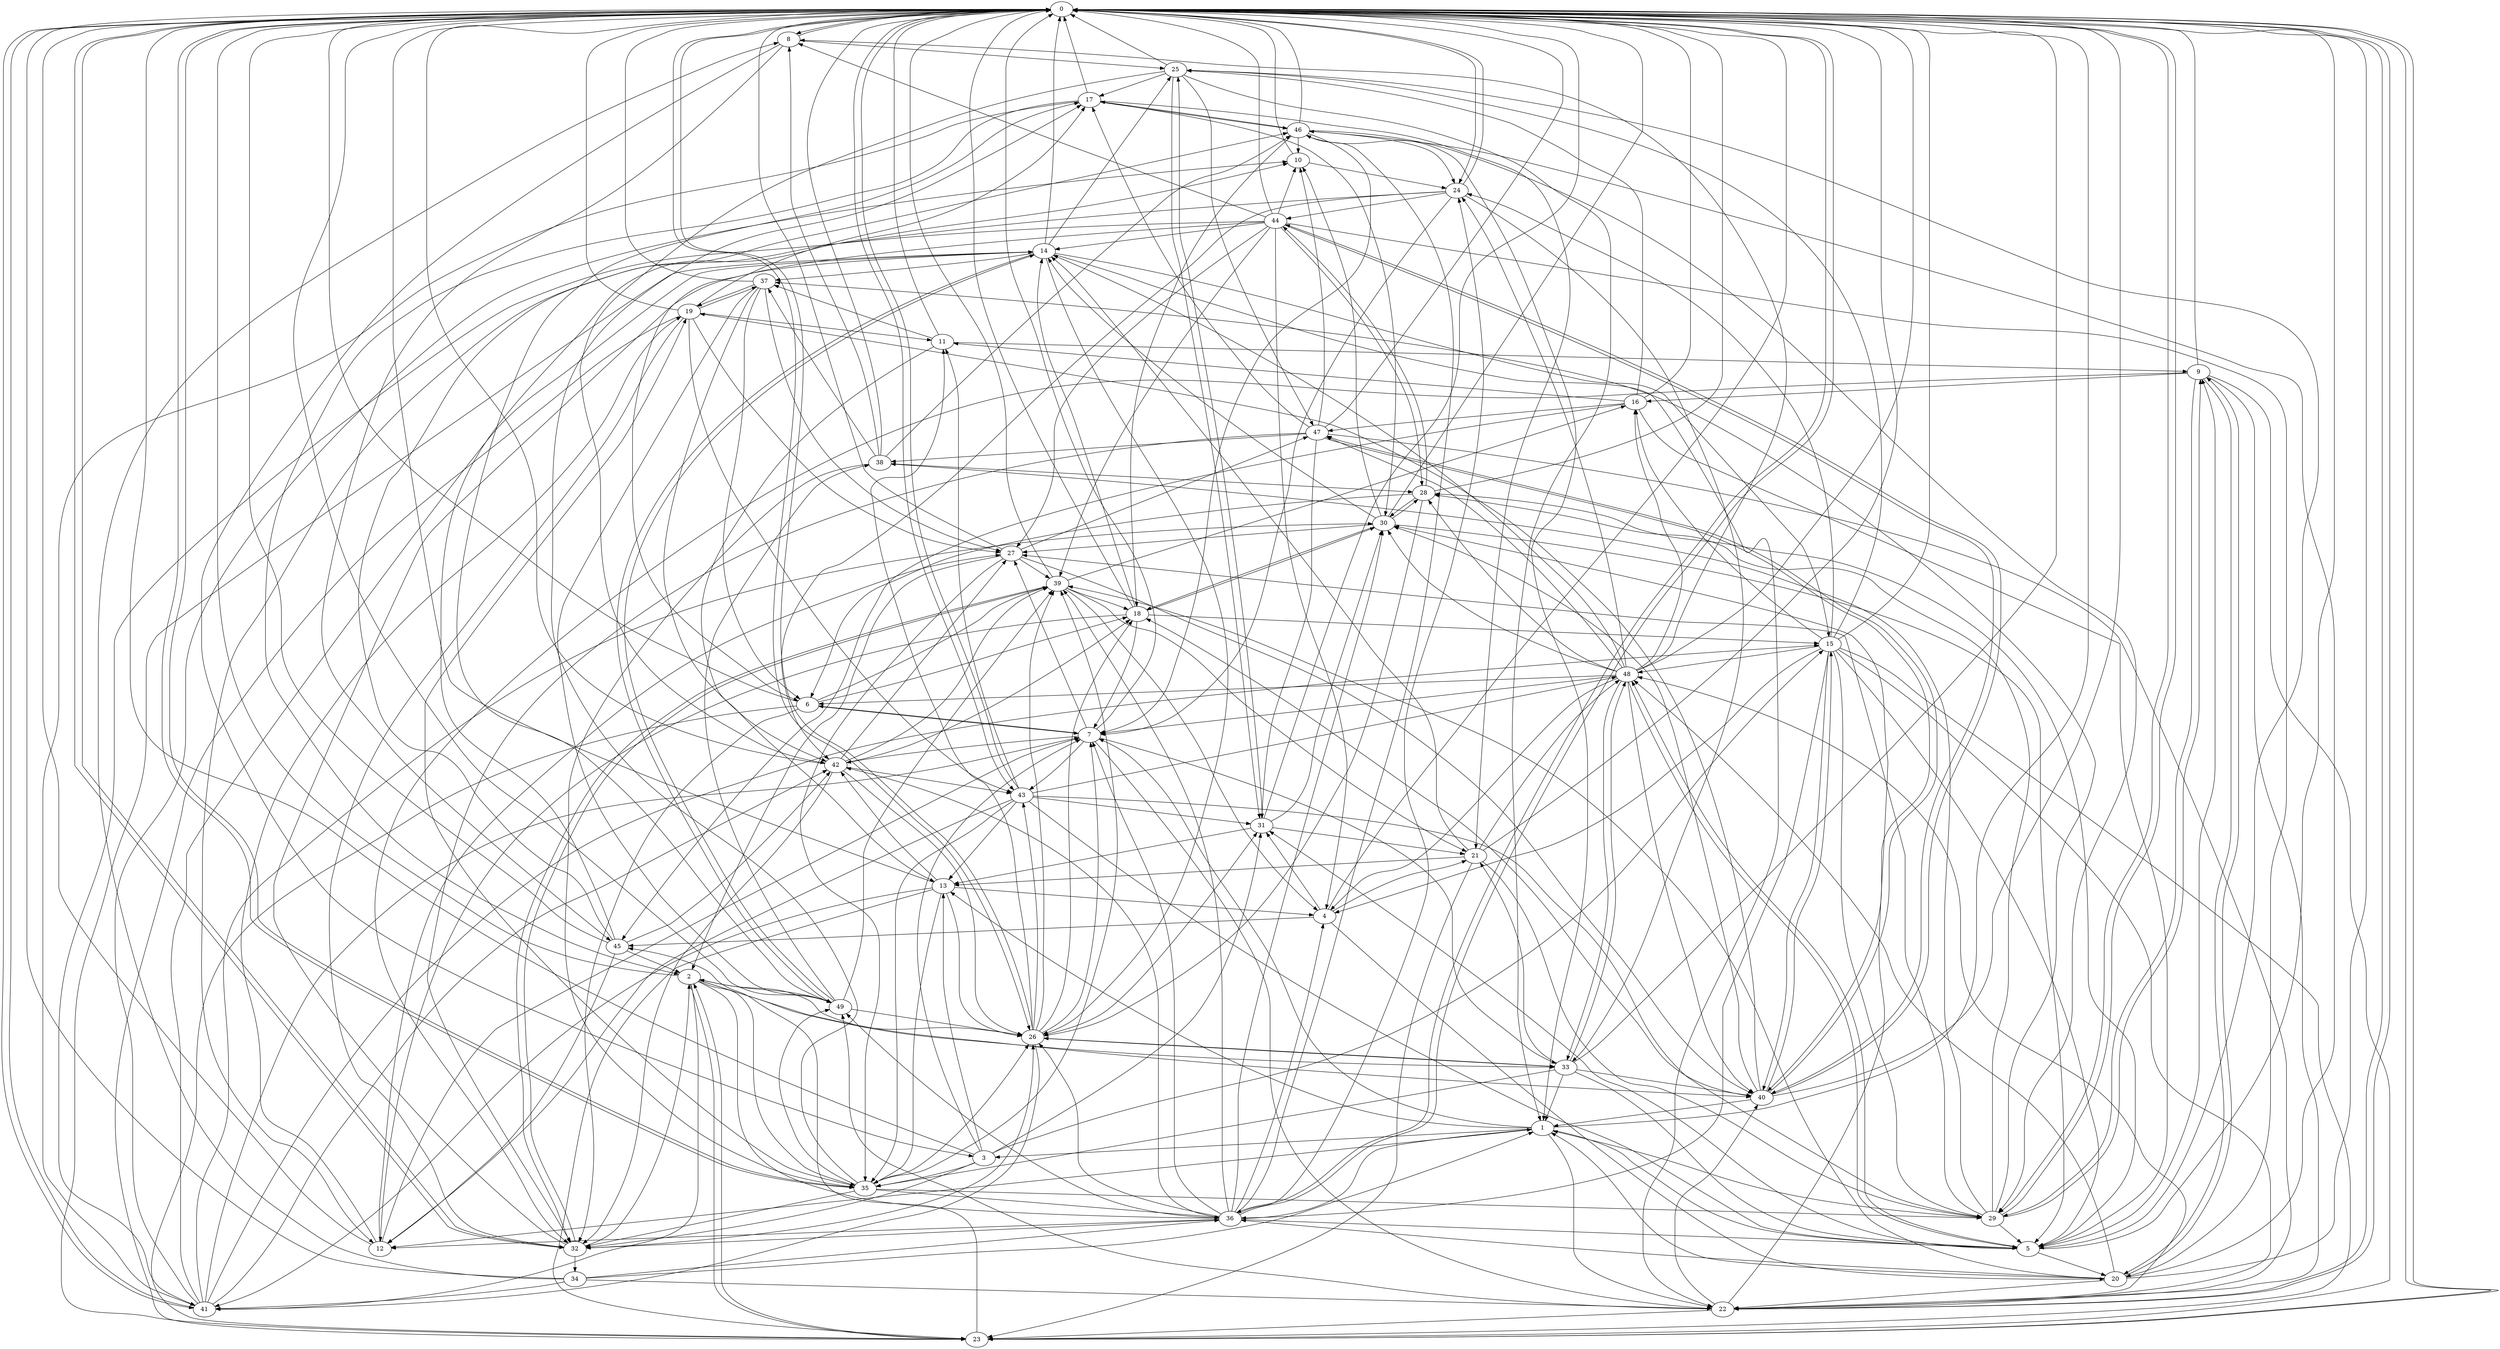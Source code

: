 strict digraph "" {
	0	 [component_delay=3];
	8	 [component_delay=3];
	0 -> 8	 [wire_delay=1];
	22	 [component_delay=3];
	0 -> 22	 [wire_delay=1];
	23	 [component_delay=3];
	0 -> 23	 [wire_delay=1];
	24	 [component_delay=3];
	0 -> 24	 [wire_delay=1];
	26	 [component_delay=3];
	0 -> 26	 [wire_delay=1];
	29	 [component_delay=3];
	0 -> 29	 [wire_delay=1];
	32	 [component_delay=3];
	0 -> 32	 [wire_delay=1];
	35	 [component_delay=3];
	0 -> 35	 [wire_delay=1];
	36	 [component_delay=3];
	0 -> 36	 [wire_delay=1];
	41	 [component_delay=3];
	0 -> 41	 [wire_delay=1];
	43	 [component_delay=3];
	0 -> 43	 [wire_delay=1];
	1	 [component_delay=3];
	1 -> 0	 [wire_delay=1];
	3	 [component_delay=3];
	1 -> 3	 [wire_delay=1];
	5	 [component_delay=3];
	1 -> 5	 [wire_delay=1];
	7	 [component_delay=3];
	1 -> 7	 [wire_delay=1];
	12	 [component_delay=3];
	1 -> 12	 [wire_delay=1];
	13	 [component_delay=3];
	1 -> 13	 [wire_delay=1];
	1 -> 22	 [wire_delay=1];
	2	 [component_delay=3];
	2 -> 0	 [wire_delay=1];
	2 -> 23	 [wire_delay=1];
	33	 [component_delay=3];
	2 -> 33	 [wire_delay=1];
	2 -> 35	 [wire_delay=1];
	2 -> 36	 [wire_delay=1];
	40	 [component_delay=3];
	2 -> 40	 [wire_delay=1];
	2 -> 41	 [wire_delay=1];
	49	 [component_delay=3];
	2 -> 49	 [wire_delay=1];
	3 -> 0	 [wire_delay=1];
	3 -> 7	 [wire_delay=1];
	3 -> 13	 [wire_delay=1];
	15	 [component_delay=3];
	3 -> 15	 [wire_delay=1];
	31	 [component_delay=3];
	3 -> 31	 [wire_delay=1];
	3 -> 32	 [wire_delay=1];
	3 -> 35	 [wire_delay=1];
	4	 [component_delay=3];
	4 -> 0	 [wire_delay=1];
	20	 [component_delay=3];
	4 -> 20	 [wire_delay=1];
	21	 [component_delay=3];
	4 -> 21	 [wire_delay=1];
	4 -> 31	 [wire_delay=1];
	45	 [component_delay=3];
	4 -> 45	 [wire_delay=1];
	5 -> 0	 [wire_delay=1];
	9	 [component_delay=3];
	5 -> 9	 [wire_delay=1];
	5 -> 20	 [wire_delay=1];
	28	 [component_delay=3];
	5 -> 28	 [wire_delay=1];
	5 -> 31	 [wire_delay=1];
	48	 [component_delay=3];
	5 -> 48	 [wire_delay=1];
	6	 [component_delay=3];
	6 -> 0	 [wire_delay=1];
	6 -> 7	 [wire_delay=1];
	18	 [component_delay=3];
	6 -> 18	 [wire_delay=1];
	6 -> 23	 [wire_delay=1];
	6 -> 32	 [wire_delay=1];
	39	 [component_delay=3];
	6 -> 39	 [wire_delay=1];
	7 -> 0	 [wire_delay=1];
	7 -> 6	 [wire_delay=1];
	7 -> 22	 [wire_delay=1];
	27	 [component_delay=3];
	7 -> 27	 [wire_delay=1];
	7 -> 33	 [wire_delay=1];
	42	 [component_delay=3];
	7 -> 42	 [wire_delay=1];
	7 -> 43	 [wire_delay=1];
	8 -> 0	 [wire_delay=1];
	8 -> 3	 [wire_delay=1];
	25	 [component_delay=3];
	8 -> 25	 [wire_delay=1];
	8 -> 45	 [wire_delay=1];
	9 -> 0	 [wire_delay=1];
	16	 [component_delay=3];
	9 -> 16	 [wire_delay=1];
	9 -> 20	 [wire_delay=1];
	9 -> 22	 [wire_delay=1];
	9 -> 23	 [wire_delay=1];
	9 -> 29	 [wire_delay=1];
	9 -> 32	 [wire_delay=1];
	10	 [component_delay=3];
	10 -> 0	 [wire_delay=1];
	10 -> 24	 [wire_delay=1];
	11	 [component_delay=3];
	11 -> 0	 [wire_delay=1];
	11 -> 9	 [wire_delay=1];
	11 -> 13	 [wire_delay=1];
	37	 [component_delay=3];
	11 -> 37	 [wire_delay=1];
	12 -> 0	 [wire_delay=1];
	12 -> 7	 [wire_delay=1];
	19	 [component_delay=3];
	12 -> 19	 [wire_delay=1];
	12 -> 27	 [wire_delay=1];
	13 -> 0	 [wire_delay=1];
	13 -> 4	 [wire_delay=1];
	13 -> 23	 [wire_delay=1];
	13 -> 26	 [wire_delay=1];
	13 -> 35	 [wire_delay=1];
	13 -> 41	 [wire_delay=1];
	13 -> 42	 [wire_delay=1];
	14	 [component_delay=3];
	14 -> 0	 [wire_delay=1];
	14 -> 15	 [wire_delay=1];
	14 -> 22	 [wire_delay=1];
	14 -> 23	 [wire_delay=1];
	14 -> 25	 [wire_delay=1];
	14 -> 26	 [wire_delay=1];
	14 -> 37	 [wire_delay=1];
	14 -> 49	 [wire_delay=1];
	15 -> 0	 [wire_delay=1];
	15 -> 4	 [wire_delay=1];
	15 -> 5	 [wire_delay=1];
	15 -> 16	 [wire_delay=1];
	15 -> 22	 [wire_delay=1];
	15 -> 23	 [wire_delay=1];
	15 -> 24	 [wire_delay=1];
	15 -> 25	 [wire_delay=1];
	15 -> 29	 [wire_delay=1];
	15 -> 36	 [wire_delay=1];
	15 -> 40	 [wire_delay=1];
	15 -> 48	 [wire_delay=1];
	16 -> 0	 [wire_delay=1];
	16 -> 5	 [wire_delay=1];
	16 -> 11	 [wire_delay=1];
	16 -> 25	 [wire_delay=1];
	16 -> 45	 [wire_delay=1];
	47	 [component_delay=3];
	16 -> 47	 [wire_delay=1];
	17	 [component_delay=3];
	17 -> 0	 [wire_delay=1];
	17 -> 2	 [wire_delay=1];
	17 -> 21	 [wire_delay=1];
	30	 [component_delay=3];
	17 -> 30	 [wire_delay=1];
	17 -> 41	 [wire_delay=1];
	46	 [component_delay=3];
	17 -> 46	 [wire_delay=1];
	18 -> 0	 [wire_delay=1];
	18 -> 7	 [wire_delay=1];
	18 -> 12	 [wire_delay=1];
	18 -> 14	 [wire_delay=1];
	18 -> 15	 [wire_delay=1];
	18 -> 30	 [wire_delay=1];
	19 -> 0	 [wire_delay=1];
	19 -> 11	 [wire_delay=1];
	19 -> 17	 [wire_delay=1];
	19 -> 23	 [wire_delay=1];
	19 -> 27	 [wire_delay=1];
	19 -> 32	 [wire_delay=1];
	19 -> 37	 [wire_delay=1];
	19 -> 43	 [wire_delay=1];
	20 -> 0	 [wire_delay=1];
	20 -> 1	 [wire_delay=1];
	20 -> 9	 [wire_delay=1];
	20 -> 22	 [wire_delay=1];
	20 -> 36	 [wire_delay=1];
	20 -> 39	 [wire_delay=1];
	20 -> 46	 [wire_delay=1];
	20 -> 48	 [wire_delay=1];
	21 -> 0	 [wire_delay=1];
	21 -> 13	 [wire_delay=1];
	21 -> 14	 [wire_delay=1];
	21 -> 23	 [wire_delay=1];
	21 -> 29	 [wire_delay=1];
	21 -> 48	 [wire_delay=1];
	22 -> 0	 [wire_delay=1];
	22 -> 23	 [wire_delay=1];
	22 -> 30	 [wire_delay=1];
	22 -> 40	 [wire_delay=1];
	22 -> 48	 [wire_delay=1];
	22 -> 49	 [wire_delay=1];
	23 -> 0	 [wire_delay=1];
	23 -> 2	 [wire_delay=1];
	23 -> 45	 [wire_delay=1];
	24 -> 0	 [wire_delay=1];
	24 -> 7	 [wire_delay=1];
	24 -> 12	 [wire_delay=1];
	24 -> 33	 [wire_delay=1];
	24 -> 42	 [wire_delay=1];
	44	 [component_delay=3];
	24 -> 44	 [wire_delay=1];
	25 -> 0	 [wire_delay=1];
	25 -> 1	 [wire_delay=1];
	25 -> 5	 [wire_delay=1];
	25 -> 17	 [wire_delay=1];
	25 -> 31	 [wire_delay=1];
	25 -> 42	 [wire_delay=1];
	25 -> 47	 [wire_delay=1];
	26 -> 0	 [wire_delay=1];
	26 -> 2	 [wire_delay=1];
	26 -> 7	 [wire_delay=1];
	26 -> 11	 [wire_delay=1];
	26 -> 18	 [wire_delay=1];
	26 -> 31	 [wire_delay=1];
	26 -> 33	 [wire_delay=1];
	26 -> 39	 [wire_delay=1];
	26 -> 41	 [wire_delay=1];
	26 -> 43	 [wire_delay=1];
	27 -> 0	 [wire_delay=1];
	27 -> 2	 [wire_delay=1];
	27 -> 35	 [wire_delay=1];
	27 -> 39	 [wire_delay=1];
	27 -> 40	 [wire_delay=1];
	27 -> 47	 [wire_delay=1];
	28 -> 0	 [wire_delay=1];
	28 -> 6	 [wire_delay=1];
	28 -> 26	 [wire_delay=1];
	28 -> 30	 [wire_delay=1];
	28 -> 44	 [wire_delay=1];
	29 -> 0	 [wire_delay=1];
	29 -> 1	 [wire_delay=1];
	29 -> 5	 [wire_delay=1];
	29 -> 9	 [wire_delay=1];
	29 -> 27	 [wire_delay=1];
	29 -> 28	 [wire_delay=1];
	29 -> 37	 [wire_delay=1];
	38	 [component_delay=3];
	29 -> 38	 [wire_delay=1];
	30 -> 0	 [wire_delay=1];
	30 -> 5	 [wire_delay=1];
	30 -> 10	 [wire_delay=1];
	30 -> 14	 [wire_delay=1];
	30 -> 18	 [wire_delay=1];
	30 -> 27	 [wire_delay=1];
	30 -> 28	 [wire_delay=1];
	31 -> 0	 [wire_delay=1];
	31 -> 13	 [wire_delay=1];
	31 -> 21	 [wire_delay=1];
	31 -> 25	 [wire_delay=1];
	31 -> 30	 [wire_delay=1];
	32 -> 0	 [wire_delay=1];
	32 -> 2	 [wire_delay=1];
	32 -> 14	 [wire_delay=1];
	32 -> 26	 [wire_delay=1];
	34	 [component_delay=3];
	32 -> 34	 [wire_delay=1];
	32 -> 39	 [wire_delay=1];
	33 -> 0	 [wire_delay=1];
	33 -> 1	 [wire_delay=1];
	33 -> 5	 [wire_delay=1];
	33 -> 21	 [wire_delay=1];
	33 -> 26	 [wire_delay=1];
	33 -> 35	 [wire_delay=1];
	33 -> 40	 [wire_delay=1];
	33 -> 48	 [wire_delay=1];
	34 -> 0	 [wire_delay=1];
	34 -> 1	 [wire_delay=1];
	34 -> 8	 [wire_delay=1];
	34 -> 22	 [wire_delay=1];
	34 -> 36	 [wire_delay=1];
	34 -> 41	 [wire_delay=1];
	35 -> 0	 [wire_delay=1];
	35 -> 17	 [wire_delay=1];
	35 -> 19	 [wire_delay=1];
	35 -> 26	 [wire_delay=1];
	35 -> 29	 [wire_delay=1];
	35 -> 32	 [wire_delay=1];
	35 -> 36	 [wire_delay=1];
	35 -> 39	 [wire_delay=1];
	35 -> 49	 [wire_delay=1];
	36 -> 0	 [wire_delay=1];
	36 -> 1	 [wire_delay=1];
	36 -> 4	 [wire_delay=1];
	36 -> 5	 [wire_delay=1];
	36 -> 7	 [wire_delay=1];
	36 -> 12	 [wire_delay=1];
	36 -> 24	 [wire_delay=1];
	36 -> 26	 [wire_delay=1];
	36 -> 30	 [wire_delay=1];
	36 -> 32	 [wire_delay=1];
	36 -> 39	 [wire_delay=1];
	36 -> 42	 [wire_delay=1];
	36 -> 46	 [wire_delay=1];
	36 -> 49	 [wire_delay=1];
	37 -> 0	 [wire_delay=1];
	37 -> 6	 [wire_delay=1];
	37 -> 19	 [wire_delay=1];
	37 -> 27	 [wire_delay=1];
	37 -> 42	 [wire_delay=1];
	37 -> 49	 [wire_delay=1];
	38 -> 0	 [wire_delay=1];
	38 -> 8	 [wire_delay=1];
	38 -> 28	 [wire_delay=1];
	38 -> 35	 [wire_delay=1];
	38 -> 37	 [wire_delay=1];
	38 -> 46	 [wire_delay=1];
	39 -> 0	 [wire_delay=1];
	39 -> 4	 [wire_delay=1];
	39 -> 16	 [wire_delay=1];
	39 -> 18	 [wire_delay=1];
	39 -> 21	 [wire_delay=1];
	39 -> 32	 [wire_delay=1];
	40 -> 0	 [wire_delay=1];
	40 -> 1	 [wire_delay=1];
	40 -> 15	 [wire_delay=1];
	40 -> 18	 [wire_delay=1];
	40 -> 19	 [wire_delay=1];
	40 -> 30	 [wire_delay=1];
	40 -> 44	 [wire_delay=1];
	40 -> 47	 [wire_delay=1];
	41 -> 0	 [wire_delay=1];
	41 -> 7	 [wire_delay=1];
	41 -> 10	 [wire_delay=1];
	41 -> 14	 [wire_delay=1];
	41 -> 15	 [wire_delay=1];
	41 -> 30	 [wire_delay=1];
	41 -> 42	 [wire_delay=1];
	42 -> 0	 [wire_delay=1];
	42 -> 18	 [wire_delay=1];
	42 -> 26	 [wire_delay=1];
	42 -> 27	 [wire_delay=1];
	42 -> 32	 [wire_delay=1];
	42 -> 39	 [wire_delay=1];
	42 -> 43	 [wire_delay=1];
	43 -> 0	 [wire_delay=1];
	43 -> 5	 [wire_delay=1];
	43 -> 11	 [wire_delay=1];
	43 -> 12	 [wire_delay=1];
	43 -> 13	 [wire_delay=1];
	43 -> 29	 [wire_delay=1];
	43 -> 31	 [wire_delay=1];
	43 -> 35	 [wire_delay=1];
	43 -> 48	 [wire_delay=1];
	44 -> 0	 [wire_delay=1];
	44 -> 4	 [wire_delay=1];
	44 -> 6	 [wire_delay=1];
	44 -> 8	 [wire_delay=1];
	44 -> 10	 [wire_delay=1];
	44 -> 14	 [wire_delay=1];
	44 -> 20	 [wire_delay=1];
	44 -> 27	 [wire_delay=1];
	44 -> 28	 [wire_delay=1];
	44 -> 39	 [wire_delay=1];
	44 -> 40	 [wire_delay=1];
	44 -> 41	 [wire_delay=1];
	45 -> 0	 [wire_delay=1];
	45 -> 2	 [wire_delay=1];
	45 -> 10	 [wire_delay=1];
	45 -> 12	 [wire_delay=1];
	45 -> 42	 [wire_delay=1];
	45 -> 46	 [wire_delay=1];
	46 -> 0	 [wire_delay=1];
	46 -> 1	 [wire_delay=1];
	46 -> 7	 [wire_delay=1];
	46 -> 10	 [wire_delay=1];
	46 -> 17	 [wire_delay=1];
	46 -> 18	 [wire_delay=1];
	46 -> 24	 [wire_delay=1];
	46 -> 29	 [wire_delay=1];
	47 -> 0	 [wire_delay=1];
	47 -> 10	 [wire_delay=1];
	47 -> 17	 [wire_delay=1];
	47 -> 22	 [wire_delay=1];
	47 -> 31	 [wire_delay=1];
	47 -> 32	 [wire_delay=1];
	47 -> 38	 [wire_delay=1];
	47 -> 40	 [wire_delay=1];
	48 -> 0	 [wire_delay=1];
	48 -> 4	 [wire_delay=1];
	48 -> 5	 [wire_delay=1];
	48 -> 6	 [wire_delay=1];
	48 -> 7	 [wire_delay=1];
	48 -> 8	 [wire_delay=1];
	48 -> 14	 [wire_delay=1];
	48 -> 16	 [wire_delay=1];
	48 -> 24	 [wire_delay=1];
	48 -> 28	 [wire_delay=1];
	48 -> 30	 [wire_delay=1];
	48 -> 33	 [wire_delay=1];
	48 -> 40	 [wire_delay=1];
	48 -> 47	 [wire_delay=1];
	49 -> 0	 [wire_delay=1];
	49 -> 14	 [wire_delay=1];
	49 -> 17	 [wire_delay=1];
	49 -> 26	 [wire_delay=1];
	49 -> 38	 [wire_delay=1];
	49 -> 39	 [wire_delay=1];
}
